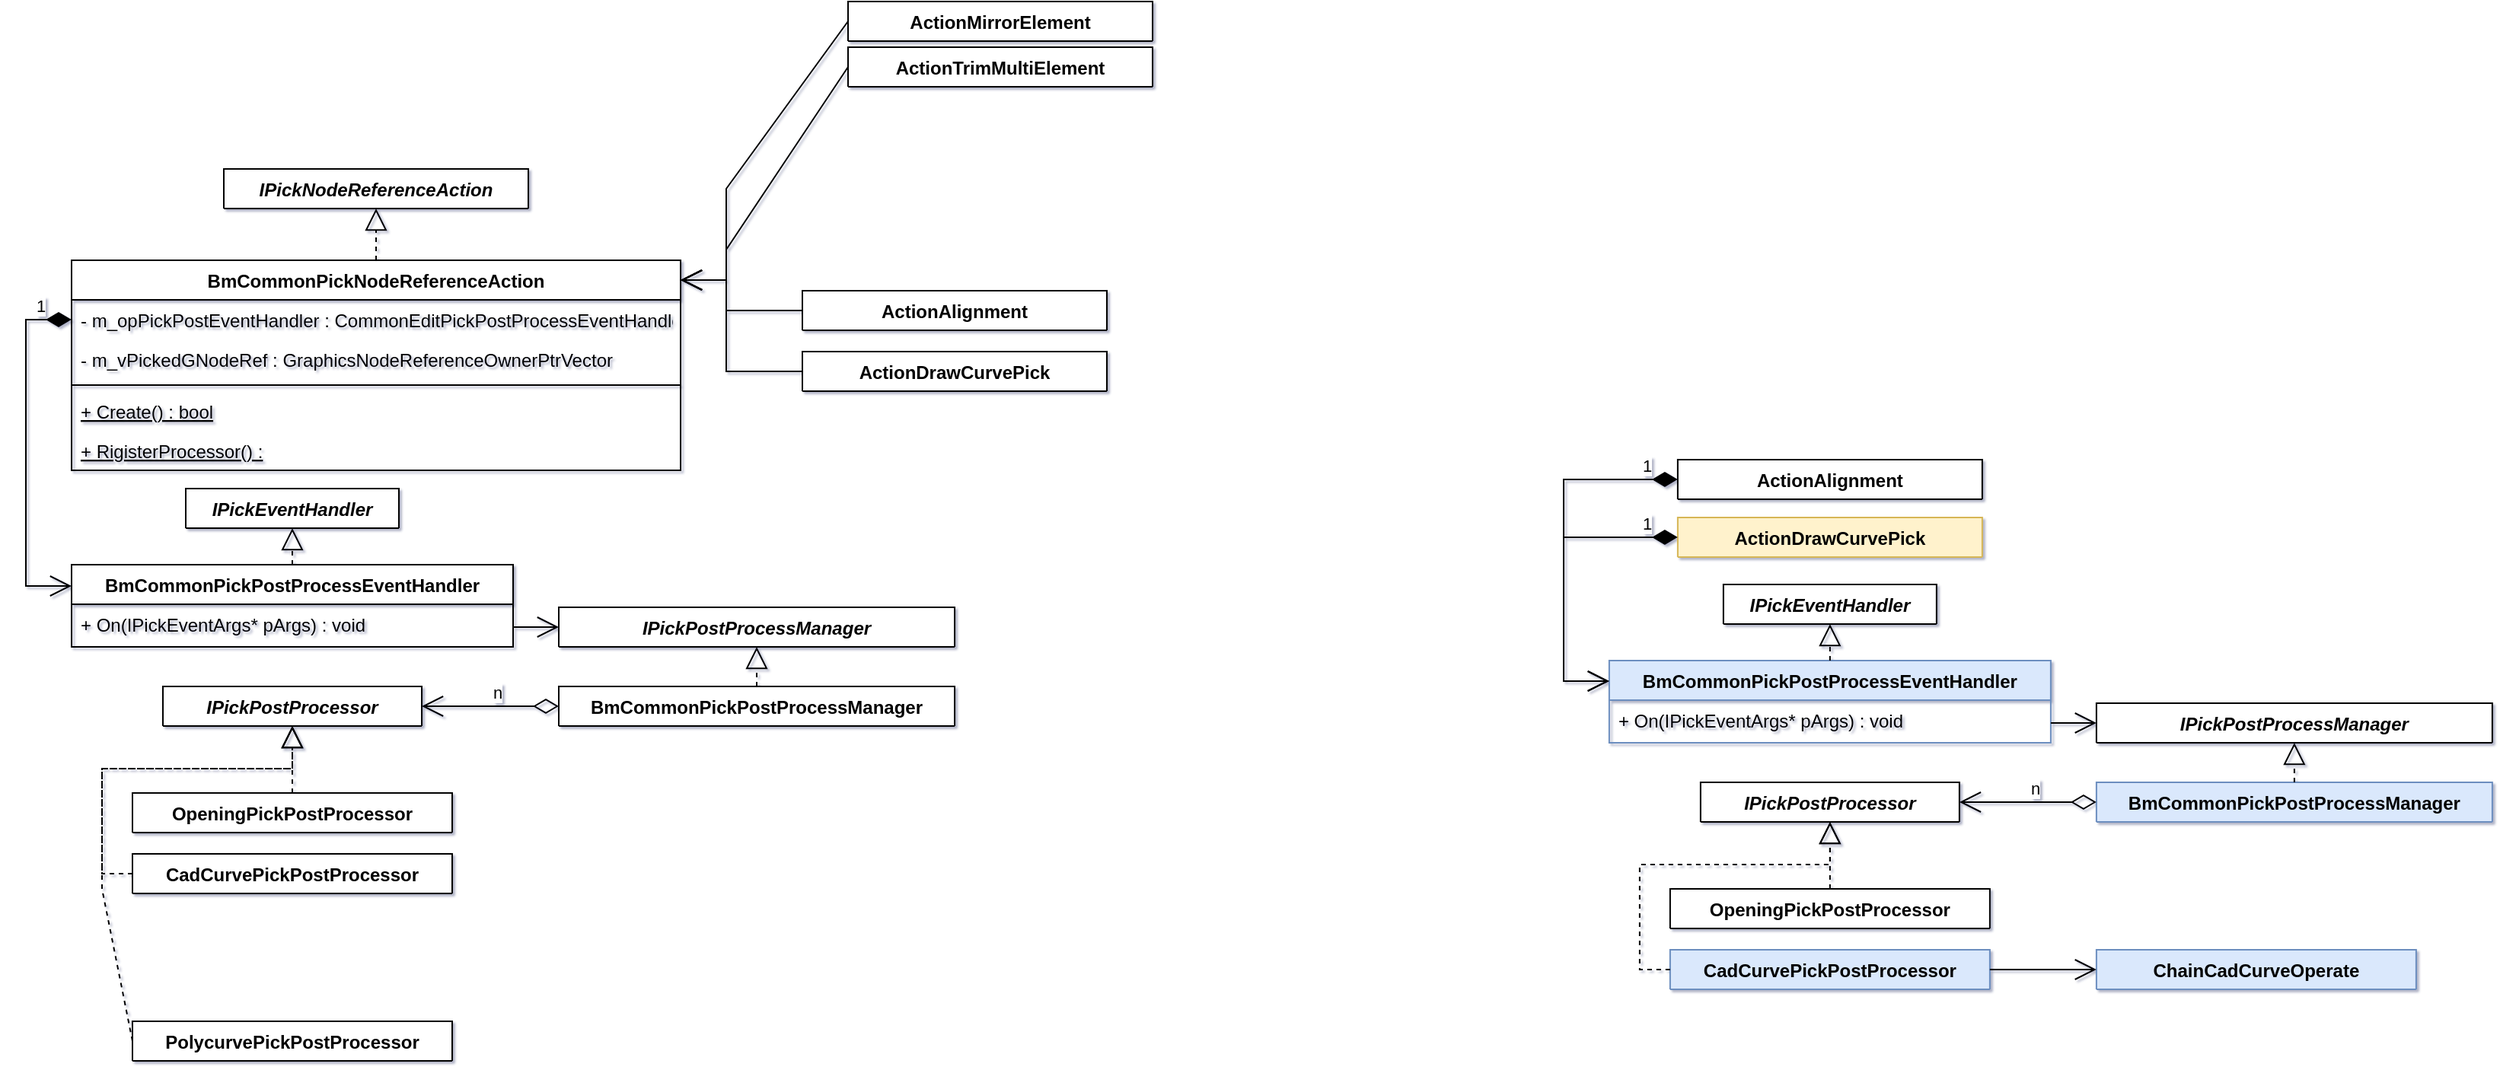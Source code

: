 <mxfile version="15.5.6" type="github" pages="2">
  <diagram id="C5RBs43oDa-KdzZeNtuy" name="Page-1">
    <mxGraphModel dx="981" dy="516" grid="1" gridSize="10" guides="1" tooltips="1" connect="1" arrows="1" fold="1" page="1" pageScale="1" pageWidth="827" pageHeight="1169" background="none" math="0" shadow="1">
      <root>
        <mxCell id="WIyWlLk6GJQsqaUBKTNV-0" />
        <mxCell id="WIyWlLk6GJQsqaUBKTNV-1" parent="WIyWlLk6GJQsqaUBKTNV-0" />
        <mxCell id="zkfFHV4jXpPFQw0GAbJ--0" value="IPickNodeReferenceAction" style="swimlane;fontStyle=3;align=center;verticalAlign=top;childLayout=stackLayout;horizontal=1;startSize=26;horizontalStack=0;resizeParent=1;resizeLast=0;collapsible=1;marginBottom=0;rounded=0;shadow=0;strokeWidth=1;" parent="WIyWlLk6GJQsqaUBKTNV-1" vertex="1" collapsed="1">
          <mxGeometry x="180" y="120" width="200" height="26" as="geometry">
            <mxRectangle x="220" y="120" width="160" height="138" as="alternateBounds" />
          </mxGeometry>
        </mxCell>
        <mxCell id="zkfFHV4jXpPFQw0GAbJ--1" value="Name" style="text;align=left;verticalAlign=top;spacingLeft=4;spacingRight=4;overflow=hidden;rotatable=0;points=[[0,0.5],[1,0.5]];portConstraint=eastwest;" parent="zkfFHV4jXpPFQw0GAbJ--0" vertex="1">
          <mxGeometry y="26" width="200" height="26" as="geometry" />
        </mxCell>
        <mxCell id="zkfFHV4jXpPFQw0GAbJ--4" value="" style="line;html=1;strokeWidth=1;align=left;verticalAlign=middle;spacingTop=-1;spacingLeft=3;spacingRight=3;rotatable=0;labelPosition=right;points=[];portConstraint=eastwest;" parent="zkfFHV4jXpPFQw0GAbJ--0" vertex="1">
          <mxGeometry y="52" width="200" height="8" as="geometry" />
        </mxCell>
        <mxCell id="zkfFHV4jXpPFQw0GAbJ--5" value="Purchase Parking Pass" style="text;align=left;verticalAlign=top;spacingLeft=4;spacingRight=4;overflow=hidden;rotatable=0;points=[[0,0.5],[1,0.5]];portConstraint=eastwest;" parent="zkfFHV4jXpPFQw0GAbJ--0" vertex="1">
          <mxGeometry y="60" width="200" height="26" as="geometry" />
        </mxCell>
        <mxCell id="zkfFHV4jXpPFQw0GAbJ--6" value="BmCommonPickNodeReferenceAction" style="swimlane;fontStyle=1;align=center;verticalAlign=top;childLayout=stackLayout;horizontal=1;startSize=26;horizontalStack=0;resizeParent=1;resizeLast=0;collapsible=1;marginBottom=0;rounded=0;shadow=0;strokeWidth=1;" parent="WIyWlLk6GJQsqaUBKTNV-1" vertex="1">
          <mxGeometry x="80" y="180" width="400" height="138" as="geometry">
            <mxRectangle x="200" y="220" width="200" height="26" as="alternateBounds" />
          </mxGeometry>
        </mxCell>
        <mxCell id="zkfFHV4jXpPFQw0GAbJ--7" value="- m_opPickPostEventHandler : CommonEditPickPostProcessEventHandler" style="text;align=left;verticalAlign=top;spacingLeft=4;spacingRight=4;overflow=hidden;rotatable=0;points=[[0,0.5],[1,0.5]];portConstraint=eastwest;" parent="zkfFHV4jXpPFQw0GAbJ--6" vertex="1">
          <mxGeometry y="26" width="400" height="26" as="geometry" />
        </mxCell>
        <mxCell id="J0oaYAPU_-L1v4bQVUA5-4" value="- m_vPickedGNodeRef : GraphicsNodeReferenceOwnerPtrVector" style="text;align=left;verticalAlign=top;spacingLeft=4;spacingRight=4;overflow=hidden;rotatable=0;points=[[0,0.5],[1,0.5]];portConstraint=eastwest;" vertex="1" parent="zkfFHV4jXpPFQw0GAbJ--6">
          <mxGeometry y="52" width="400" height="26" as="geometry" />
        </mxCell>
        <mxCell id="zkfFHV4jXpPFQw0GAbJ--9" value="" style="line;html=1;strokeWidth=1;align=left;verticalAlign=middle;spacingTop=-1;spacingLeft=3;spacingRight=3;rotatable=0;labelPosition=right;points=[];portConstraint=eastwest;" parent="zkfFHV4jXpPFQw0GAbJ--6" vertex="1">
          <mxGeometry y="78" width="400" height="8" as="geometry" />
        </mxCell>
        <mxCell id="zkfFHV4jXpPFQw0GAbJ--10" value="+ Create() : bool" style="text;align=left;verticalAlign=top;spacingLeft=4;spacingRight=4;overflow=hidden;rotatable=0;points=[[0,0.5],[1,0.5]];portConstraint=eastwest;fontStyle=4" parent="zkfFHV4jXpPFQw0GAbJ--6" vertex="1">
          <mxGeometry y="86" width="400" height="26" as="geometry" />
        </mxCell>
        <mxCell id="Ch3S9O3G6ZBDTfe2Ftq7-0" value="+ RigisterProcessor() : " style="text;align=left;verticalAlign=top;spacingLeft=4;spacingRight=4;overflow=hidden;rotatable=0;points=[[0,0.5],[1,0.5]];portConstraint=eastwest;fontStyle=4" vertex="1" parent="zkfFHV4jXpPFQw0GAbJ--6">
          <mxGeometry y="112" width="400" height="26" as="geometry" />
        </mxCell>
        <mxCell id="zkfFHV4jXpPFQw0GAbJ--13" value="IPickPostProcessor" style="swimlane;fontStyle=3;align=center;verticalAlign=top;childLayout=stackLayout;horizontal=1;startSize=26;horizontalStack=0;resizeParent=1;resizeLast=0;collapsible=1;marginBottom=0;rounded=0;shadow=0;strokeWidth=1;" parent="WIyWlLk6GJQsqaUBKTNV-1" vertex="1" collapsed="1">
          <mxGeometry x="140" y="460" width="170" height="26" as="geometry">
            <mxRectangle x="330" y="360" width="160" height="70" as="alternateBounds" />
          </mxGeometry>
        </mxCell>
        <mxCell id="zkfFHV4jXpPFQw0GAbJ--14" value="Salary" style="text;align=left;verticalAlign=top;spacingLeft=4;spacingRight=4;overflow=hidden;rotatable=0;points=[[0,0.5],[1,0.5]];portConstraint=eastwest;" parent="zkfFHV4jXpPFQw0GAbJ--13" vertex="1">
          <mxGeometry y="26" width="170" height="26" as="geometry" />
        </mxCell>
        <mxCell id="zkfFHV4jXpPFQw0GAbJ--15" value="" style="line;html=1;strokeWidth=1;align=left;verticalAlign=middle;spacingTop=-1;spacingLeft=3;spacingRight=3;rotatable=0;labelPosition=right;points=[];portConstraint=eastwest;" parent="zkfFHV4jXpPFQw0GAbJ--13" vertex="1">
          <mxGeometry y="52" width="170" height="8" as="geometry" />
        </mxCell>
        <mxCell id="zkfFHV4jXpPFQw0GAbJ--17" value="IPickPostProcessManager" style="swimlane;fontStyle=3;align=center;verticalAlign=top;childLayout=stackLayout;horizontal=1;startSize=26;horizontalStack=0;resizeParent=1;resizeLast=0;collapsible=1;marginBottom=0;rounded=0;shadow=0;strokeWidth=1;" parent="WIyWlLk6GJQsqaUBKTNV-1" vertex="1" collapsed="1">
          <mxGeometry x="400" y="408" width="260" height="26" as="geometry">
            <mxRectangle x="570" y="310" width="160" height="216" as="alternateBounds" />
          </mxGeometry>
        </mxCell>
        <mxCell id="zkfFHV4jXpPFQw0GAbJ--18" value="Street" style="text;align=left;verticalAlign=top;spacingLeft=4;spacingRight=4;overflow=hidden;rotatable=0;points=[[0,0.5],[1,0.5]];portConstraint=eastwest;" parent="zkfFHV4jXpPFQw0GAbJ--17" vertex="1">
          <mxGeometry y="26" width="260" height="26" as="geometry" />
        </mxCell>
        <mxCell id="zkfFHV4jXpPFQw0GAbJ--22" value="Country" style="text;align=left;verticalAlign=top;spacingLeft=4;spacingRight=4;overflow=hidden;rotatable=0;points=[[0,0.5],[1,0.5]];portConstraint=eastwest;rounded=0;shadow=0;html=0;" parent="zkfFHV4jXpPFQw0GAbJ--17" vertex="1">
          <mxGeometry y="52" width="260" height="26" as="geometry" />
        </mxCell>
        <mxCell id="zkfFHV4jXpPFQw0GAbJ--23" value="" style="line;html=1;strokeWidth=1;align=left;verticalAlign=middle;spacingTop=-1;spacingLeft=3;spacingRight=3;rotatable=0;labelPosition=right;points=[];portConstraint=eastwest;" parent="zkfFHV4jXpPFQw0GAbJ--17" vertex="1">
          <mxGeometry y="78" width="260" height="8" as="geometry" />
        </mxCell>
        <mxCell id="zkfFHV4jXpPFQw0GAbJ--24" value="Validate" style="text;align=left;verticalAlign=top;spacingLeft=4;spacingRight=4;overflow=hidden;rotatable=0;points=[[0,0.5],[1,0.5]];portConstraint=eastwest;" parent="zkfFHV4jXpPFQw0GAbJ--17" vertex="1">
          <mxGeometry y="86" width="260" height="26" as="geometry" />
        </mxCell>
        <mxCell id="zkfFHV4jXpPFQw0GAbJ--25" value="Output As Label" style="text;align=left;verticalAlign=top;spacingLeft=4;spacingRight=4;overflow=hidden;rotatable=0;points=[[0,0.5],[1,0.5]];portConstraint=eastwest;" parent="zkfFHV4jXpPFQw0GAbJ--17" vertex="1">
          <mxGeometry y="112" width="260" height="26" as="geometry" />
        </mxCell>
        <mxCell id="OOC9lpMJYUZbqOaw8XCj-0" value="" style="endArrow=block;dashed=1;endFill=0;endSize=12;html=1;rounded=0;entryX=0.5;entryY=1;entryDx=0;entryDy=0;exitX=0.5;exitY=0;exitDx=0;exitDy=0;" edge="1" parent="WIyWlLk6GJQsqaUBKTNV-1" source="zkfFHV4jXpPFQw0GAbJ--6" target="zkfFHV4jXpPFQw0GAbJ--0">
          <mxGeometry width="160" relative="1" as="geometry">
            <mxPoint x="70" y="180" as="sourcePoint" />
            <mxPoint x="230" y="180" as="targetPoint" />
          </mxGeometry>
        </mxCell>
        <mxCell id="OOC9lpMJYUZbqOaw8XCj-1" value="IPickEventHandler" style="swimlane;fontStyle=3;align=center;verticalAlign=top;childLayout=stackLayout;horizontal=1;startSize=26;horizontalStack=0;resizeParent=1;resizeParentMax=0;resizeLast=0;collapsible=1;marginBottom=0;" vertex="1" collapsed="1" parent="WIyWlLk6GJQsqaUBKTNV-1">
          <mxGeometry x="155" y="330" width="140" height="26" as="geometry">
            <mxRectangle x="180" y="450" width="160" height="86" as="alternateBounds" />
          </mxGeometry>
        </mxCell>
        <mxCell id="OOC9lpMJYUZbqOaw8XCj-2" value="+ field: type" style="text;strokeColor=none;fillColor=none;align=left;verticalAlign=top;spacingLeft=4;spacingRight=4;overflow=hidden;rotatable=0;points=[[0,0.5],[1,0.5]];portConstraint=eastwest;" vertex="1" parent="OOC9lpMJYUZbqOaw8XCj-1">
          <mxGeometry y="26" width="140" height="26" as="geometry" />
        </mxCell>
        <mxCell id="OOC9lpMJYUZbqOaw8XCj-3" value="" style="line;strokeWidth=1;fillColor=none;align=left;verticalAlign=middle;spacingTop=-1;spacingLeft=3;spacingRight=3;rotatable=0;labelPosition=right;points=[];portConstraint=eastwest;" vertex="1" parent="OOC9lpMJYUZbqOaw8XCj-1">
          <mxGeometry y="52" width="140" height="8" as="geometry" />
        </mxCell>
        <mxCell id="OOC9lpMJYUZbqOaw8XCj-4" value="+ method(type): type" style="text;strokeColor=none;fillColor=none;align=left;verticalAlign=top;spacingLeft=4;spacingRight=4;overflow=hidden;rotatable=0;points=[[0,0.5],[1,0.5]];portConstraint=eastwest;" vertex="1" parent="OOC9lpMJYUZbqOaw8XCj-1">
          <mxGeometry y="60" width="140" height="26" as="geometry" />
        </mxCell>
        <mxCell id="OOC9lpMJYUZbqOaw8XCj-5" value="BmCommonPickPostProcessEventHandler" style="swimlane;fontStyle=1;align=center;verticalAlign=top;childLayout=stackLayout;horizontal=1;startSize=26;horizontalStack=0;resizeParent=1;resizeLast=0;collapsible=1;marginBottom=0;rounded=0;shadow=0;strokeWidth=1;" vertex="1" parent="WIyWlLk6GJQsqaUBKTNV-1">
          <mxGeometry x="80" y="380" width="290" height="54" as="geometry">
            <mxRectangle x="570" y="206" width="290" height="26" as="alternateBounds" />
          </mxGeometry>
        </mxCell>
        <mxCell id="OOC9lpMJYUZbqOaw8XCj-6" value="+ On(IPickEventArgs* pArgs) : void" style="text;align=left;verticalAlign=top;spacingLeft=4;spacingRight=4;overflow=hidden;rotatable=0;points=[[0,0.5],[1,0.5]];portConstraint=eastwest;" vertex="1" parent="OOC9lpMJYUZbqOaw8XCj-5">
          <mxGeometry y="26" width="290" height="26" as="geometry" />
        </mxCell>
        <mxCell id="OOC9lpMJYUZbqOaw8XCj-11" value="" style="endArrow=block;dashed=1;endFill=0;endSize=12;html=1;rounded=0;entryX=0.5;entryY=1;entryDx=0;entryDy=0;exitX=0.5;exitY=0;exitDx=0;exitDy=0;" edge="1" parent="WIyWlLk6GJQsqaUBKTNV-1" source="OOC9lpMJYUZbqOaw8XCj-5" target="OOC9lpMJYUZbqOaw8XCj-1">
          <mxGeometry width="160" relative="1" as="geometry">
            <mxPoint x="1" y="340" as="sourcePoint" />
            <mxPoint x="161" y="340" as="targetPoint" />
          </mxGeometry>
        </mxCell>
        <mxCell id="OOC9lpMJYUZbqOaw8XCj-12" value="OpeningPickPostProcessor" style="swimlane;fontStyle=1;align=center;verticalAlign=top;childLayout=stackLayout;horizontal=1;startSize=26;horizontalStack=0;resizeParent=1;resizeLast=0;collapsible=1;marginBottom=0;rounded=0;shadow=0;strokeWidth=1;" vertex="1" collapsed="1" parent="WIyWlLk6GJQsqaUBKTNV-1">
          <mxGeometry x="120" y="530" width="210" height="26" as="geometry">
            <mxRectangle x="330" y="360" width="160" height="70" as="alternateBounds" />
          </mxGeometry>
        </mxCell>
        <mxCell id="OOC9lpMJYUZbqOaw8XCj-13" value="Salary" style="text;align=left;verticalAlign=top;spacingLeft=4;spacingRight=4;overflow=hidden;rotatable=0;points=[[0,0.5],[1,0.5]];portConstraint=eastwest;" vertex="1" parent="OOC9lpMJYUZbqOaw8XCj-12">
          <mxGeometry y="26" width="210" height="26" as="geometry" />
        </mxCell>
        <mxCell id="OOC9lpMJYUZbqOaw8XCj-14" value="" style="line;html=1;strokeWidth=1;align=left;verticalAlign=middle;spacingTop=-1;spacingLeft=3;spacingRight=3;rotatable=0;labelPosition=right;points=[];portConstraint=eastwest;" vertex="1" parent="OOC9lpMJYUZbqOaw8XCj-12">
          <mxGeometry y="52" width="210" height="8" as="geometry" />
        </mxCell>
        <mxCell id="OOC9lpMJYUZbqOaw8XCj-15" value="PolycurvePickPostProcessor" style="swimlane;fontStyle=1;align=center;verticalAlign=top;childLayout=stackLayout;horizontal=1;startSize=26;horizontalStack=0;resizeParent=1;resizeLast=0;collapsible=1;marginBottom=0;rounded=0;shadow=0;strokeWidth=1;" vertex="1" collapsed="1" parent="WIyWlLk6GJQsqaUBKTNV-1">
          <mxGeometry x="120" y="680" width="210" height="26" as="geometry">
            <mxRectangle x="330" y="360" width="160" height="70" as="alternateBounds" />
          </mxGeometry>
        </mxCell>
        <mxCell id="OOC9lpMJYUZbqOaw8XCj-16" value="Salary" style="text;align=left;verticalAlign=top;spacingLeft=4;spacingRight=4;overflow=hidden;rotatable=0;points=[[0,0.5],[1,0.5]];portConstraint=eastwest;" vertex="1" parent="OOC9lpMJYUZbqOaw8XCj-15">
          <mxGeometry y="26" width="210" height="26" as="geometry" />
        </mxCell>
        <mxCell id="OOC9lpMJYUZbqOaw8XCj-17" value="" style="line;html=1;strokeWidth=1;align=left;verticalAlign=middle;spacingTop=-1;spacingLeft=3;spacingRight=3;rotatable=0;labelPosition=right;points=[];portConstraint=eastwest;" vertex="1" parent="OOC9lpMJYUZbqOaw8XCj-15">
          <mxGeometry y="52" width="210" height="8" as="geometry" />
        </mxCell>
        <mxCell id="OOC9lpMJYUZbqOaw8XCj-18" value="CadCurvePickPostProcessor" style="swimlane;fontStyle=1;align=center;verticalAlign=top;childLayout=stackLayout;horizontal=1;startSize=26;horizontalStack=0;resizeParent=1;resizeLast=0;collapsible=1;marginBottom=0;rounded=0;shadow=0;strokeWidth=1;" vertex="1" collapsed="1" parent="WIyWlLk6GJQsqaUBKTNV-1">
          <mxGeometry x="120" y="570" width="210" height="26" as="geometry">
            <mxRectangle x="330" y="360" width="160" height="70" as="alternateBounds" />
          </mxGeometry>
        </mxCell>
        <mxCell id="OOC9lpMJYUZbqOaw8XCj-19" value="Salary" style="text;align=left;verticalAlign=top;spacingLeft=4;spacingRight=4;overflow=hidden;rotatable=0;points=[[0,0.5],[1,0.5]];portConstraint=eastwest;" vertex="1" parent="OOC9lpMJYUZbqOaw8XCj-18">
          <mxGeometry y="26" width="210" height="26" as="geometry" />
        </mxCell>
        <mxCell id="OOC9lpMJYUZbqOaw8XCj-20" value="" style="line;html=1;strokeWidth=1;align=left;verticalAlign=middle;spacingTop=-1;spacingLeft=3;spacingRight=3;rotatable=0;labelPosition=right;points=[];portConstraint=eastwest;" vertex="1" parent="OOC9lpMJYUZbqOaw8XCj-18">
          <mxGeometry y="52" width="210" height="8" as="geometry" />
        </mxCell>
        <mxCell id="OOC9lpMJYUZbqOaw8XCj-21" value="" style="endArrow=block;dashed=1;endFill=0;endSize=12;html=1;rounded=0;entryX=0.5;entryY=1;entryDx=0;entryDy=0;exitX=0.5;exitY=0;exitDx=0;exitDy=0;" edge="1" parent="WIyWlLk6GJQsqaUBKTNV-1" source="OOC9lpMJYUZbqOaw8XCj-12" target="zkfFHV4jXpPFQw0GAbJ--13">
          <mxGeometry width="160" relative="1" as="geometry">
            <mxPoint x="-40" y="520" as="sourcePoint" />
            <mxPoint x="120" y="520" as="targetPoint" />
          </mxGeometry>
        </mxCell>
        <mxCell id="OOC9lpMJYUZbqOaw8XCj-22" value="" style="endArrow=block;dashed=1;endFill=0;endSize=12;html=1;rounded=0;exitX=0;exitY=0.5;exitDx=0;exitDy=0;entryX=0.5;entryY=1;entryDx=0;entryDy=0;" edge="1" parent="WIyWlLk6GJQsqaUBKTNV-1" source="OOC9lpMJYUZbqOaw8XCj-15" target="zkfFHV4jXpPFQw0GAbJ--13">
          <mxGeometry width="160" relative="1" as="geometry">
            <mxPoint x="-40" y="550" as="sourcePoint" />
            <mxPoint x="120" y="550" as="targetPoint" />
            <Array as="points">
              <mxPoint x="100" y="593" />
              <mxPoint x="100" y="514" />
              <mxPoint x="225" y="514" />
            </Array>
          </mxGeometry>
        </mxCell>
        <mxCell id="OOC9lpMJYUZbqOaw8XCj-23" value="" style="endArrow=block;dashed=1;endFill=0;endSize=12;html=1;rounded=0;entryX=0.5;entryY=1;entryDx=0;entryDy=0;exitX=0;exitY=0.5;exitDx=0;exitDy=0;" edge="1" parent="WIyWlLk6GJQsqaUBKTNV-1" source="OOC9lpMJYUZbqOaw8XCj-18" target="zkfFHV4jXpPFQw0GAbJ--13">
          <mxGeometry width="160" relative="1" as="geometry">
            <mxPoint x="-110" y="530" as="sourcePoint" />
            <mxPoint x="230" y="490" as="targetPoint" />
            <Array as="points">
              <mxPoint x="100" y="583" />
              <mxPoint x="100" y="514" />
              <mxPoint x="225" y="514" />
            </Array>
          </mxGeometry>
        </mxCell>
        <mxCell id="OOC9lpMJYUZbqOaw8XCj-24" value="BmCommonPickPostProcessManager" style="swimlane;fontStyle=1;align=center;verticalAlign=top;childLayout=stackLayout;horizontal=1;startSize=26;horizontalStack=0;resizeParent=1;resizeLast=0;collapsible=1;marginBottom=0;rounded=0;shadow=0;strokeWidth=1;" vertex="1" collapsed="1" parent="WIyWlLk6GJQsqaUBKTNV-1">
          <mxGeometry x="400" y="460" width="260" height="26" as="geometry">
            <mxRectangle x="570" y="310" width="160" height="216" as="alternateBounds" />
          </mxGeometry>
        </mxCell>
        <mxCell id="OOC9lpMJYUZbqOaw8XCj-25" value="Street" style="text;align=left;verticalAlign=top;spacingLeft=4;spacingRight=4;overflow=hidden;rotatable=0;points=[[0,0.5],[1,0.5]];portConstraint=eastwest;" vertex="1" parent="OOC9lpMJYUZbqOaw8XCj-24">
          <mxGeometry y="26" width="260" height="26" as="geometry" />
        </mxCell>
        <mxCell id="OOC9lpMJYUZbqOaw8XCj-26" value="Country" style="text;align=left;verticalAlign=top;spacingLeft=4;spacingRight=4;overflow=hidden;rotatable=0;points=[[0,0.5],[1,0.5]];portConstraint=eastwest;rounded=0;shadow=0;html=0;" vertex="1" parent="OOC9lpMJYUZbqOaw8XCj-24">
          <mxGeometry y="52" width="260" height="26" as="geometry" />
        </mxCell>
        <mxCell id="OOC9lpMJYUZbqOaw8XCj-27" value="" style="line;html=1;strokeWidth=1;align=left;verticalAlign=middle;spacingTop=-1;spacingLeft=3;spacingRight=3;rotatable=0;labelPosition=right;points=[];portConstraint=eastwest;" vertex="1" parent="OOC9lpMJYUZbqOaw8XCj-24">
          <mxGeometry y="78" width="260" height="8" as="geometry" />
        </mxCell>
        <mxCell id="OOC9lpMJYUZbqOaw8XCj-28" value="Validate" style="text;align=left;verticalAlign=top;spacingLeft=4;spacingRight=4;overflow=hidden;rotatable=0;points=[[0,0.5],[1,0.5]];portConstraint=eastwest;" vertex="1" parent="OOC9lpMJYUZbqOaw8XCj-24">
          <mxGeometry y="86" width="260" height="26" as="geometry" />
        </mxCell>
        <mxCell id="OOC9lpMJYUZbqOaw8XCj-29" value="Output As Label" style="text;align=left;verticalAlign=top;spacingLeft=4;spacingRight=4;overflow=hidden;rotatable=0;points=[[0,0.5],[1,0.5]];portConstraint=eastwest;" vertex="1" parent="OOC9lpMJYUZbqOaw8XCj-24">
          <mxGeometry y="112" width="260" height="26" as="geometry" />
        </mxCell>
        <mxCell id="OOC9lpMJYUZbqOaw8XCj-31" value="" style="endArrow=block;dashed=1;endFill=0;endSize=12;html=1;rounded=0;entryX=0.5;entryY=1;entryDx=0;entryDy=0;exitX=0.5;exitY=0;exitDx=0;exitDy=0;" edge="1" parent="WIyWlLk6GJQsqaUBKTNV-1" source="OOC9lpMJYUZbqOaw8XCj-24" target="zkfFHV4jXpPFQw0GAbJ--17">
          <mxGeometry width="160" relative="1" as="geometry">
            <mxPoint x="480" y="550" as="sourcePoint" />
            <mxPoint x="640" y="550" as="targetPoint" />
          </mxGeometry>
        </mxCell>
        <mxCell id="OOC9lpMJYUZbqOaw8XCj-33" value="" style="endArrow=open;endFill=1;endSize=12;html=1;rounded=0;entryX=0;entryY=0.5;entryDx=0;entryDy=0;" edge="1" parent="WIyWlLk6GJQsqaUBKTNV-1" target="zkfFHV4jXpPFQw0GAbJ--17">
          <mxGeometry width="160" relative="1" as="geometry">
            <mxPoint x="370" y="421" as="sourcePoint" />
            <mxPoint x="260" y="454" as="targetPoint" />
          </mxGeometry>
        </mxCell>
        <mxCell id="OOC9lpMJYUZbqOaw8XCj-36" value="n" style="endArrow=open;html=1;endSize=12;startArrow=diamondThin;startSize=14;startFill=0;edgeStyle=orthogonalEdgeStyle;align=left;verticalAlign=bottom;rounded=0;entryX=1;entryY=0.5;entryDx=0;entryDy=0;exitX=0;exitY=0.5;exitDx=0;exitDy=0;" edge="1" parent="WIyWlLk6GJQsqaUBKTNV-1" source="OOC9lpMJYUZbqOaw8XCj-24" target="zkfFHV4jXpPFQw0GAbJ--13">
          <mxGeometry relative="1" as="geometry">
            <mxPoint x="390" y="524" as="sourcePoint" />
            <mxPoint x="590" y="534" as="targetPoint" />
            <mxPoint as="offset" />
          </mxGeometry>
        </mxCell>
        <mxCell id="OOC9lpMJYUZbqOaw8XCj-37" value="1" style="endArrow=open;html=1;endSize=12;startArrow=diamondThin;startSize=14;startFill=1;edgeStyle=orthogonalEdgeStyle;align=left;verticalAlign=bottom;rounded=0;exitX=0;exitY=0.5;exitDx=0;exitDy=0;entryX=0;entryY=0.25;entryDx=0;entryDy=0;" edge="1" parent="WIyWlLk6GJQsqaUBKTNV-1" source="zkfFHV4jXpPFQw0GAbJ--7" target="OOC9lpMJYUZbqOaw8XCj-5">
          <mxGeometry x="-0.789" relative="1" as="geometry">
            <mxPoint x="390" y="300" as="sourcePoint" />
            <mxPoint x="20" y="380" as="targetPoint" />
            <Array as="points">
              <mxPoint x="50" y="219" />
              <mxPoint x="50" y="394" />
              <mxPoint x="80" y="394" />
            </Array>
            <mxPoint as="offset" />
          </mxGeometry>
        </mxCell>
        <mxCell id="J0oaYAPU_-L1v4bQVUA5-5" value="ActionMirrorElement" style="swimlane;fontStyle=1;align=center;verticalAlign=top;childLayout=stackLayout;horizontal=1;startSize=26;horizontalStack=0;resizeParent=1;resizeLast=0;collapsible=1;marginBottom=0;rounded=0;shadow=0;strokeWidth=1;" vertex="1" collapsed="1" parent="WIyWlLk6GJQsqaUBKTNV-1">
          <mxGeometry x="590" y="10" width="200" height="26" as="geometry">
            <mxRectangle x="560" y="120" width="160" height="90" as="alternateBounds" />
          </mxGeometry>
        </mxCell>
        <mxCell id="J0oaYAPU_-L1v4bQVUA5-6" value="Name" style="text;align=left;verticalAlign=top;spacingLeft=4;spacingRight=4;overflow=hidden;rotatable=0;points=[[0,0.5],[1,0.5]];portConstraint=eastwest;" vertex="1" parent="J0oaYAPU_-L1v4bQVUA5-5">
          <mxGeometry y="26" width="200" height="26" as="geometry" />
        </mxCell>
        <mxCell id="J0oaYAPU_-L1v4bQVUA5-7" value="" style="line;html=1;strokeWidth=1;align=left;verticalAlign=middle;spacingTop=-1;spacingLeft=3;spacingRight=3;rotatable=0;labelPosition=right;points=[];portConstraint=eastwest;" vertex="1" parent="J0oaYAPU_-L1v4bQVUA5-5">
          <mxGeometry y="52" width="200" height="8" as="geometry" />
        </mxCell>
        <mxCell id="J0oaYAPU_-L1v4bQVUA5-8" value="Purchase Parking Pass" style="text;align=left;verticalAlign=top;spacingLeft=4;spacingRight=4;overflow=hidden;rotatable=0;points=[[0,0.5],[1,0.5]];portConstraint=eastwest;" vertex="1" parent="J0oaYAPU_-L1v4bQVUA5-5">
          <mxGeometry y="60" width="200" height="26" as="geometry" />
        </mxCell>
        <mxCell id="J0oaYAPU_-L1v4bQVUA5-9" value="ActionTrimMultiElement" style="swimlane;fontStyle=1;align=center;verticalAlign=top;childLayout=stackLayout;horizontal=1;startSize=26;horizontalStack=0;resizeParent=1;resizeLast=0;collapsible=1;marginBottom=0;rounded=0;shadow=0;strokeWidth=1;" vertex="1" collapsed="1" parent="WIyWlLk6GJQsqaUBKTNV-1">
          <mxGeometry x="590" y="40" width="200" height="26" as="geometry">
            <mxRectangle x="560" y="120" width="160" height="90" as="alternateBounds" />
          </mxGeometry>
        </mxCell>
        <mxCell id="J0oaYAPU_-L1v4bQVUA5-10" value="Name" style="text;align=left;verticalAlign=top;spacingLeft=4;spacingRight=4;overflow=hidden;rotatable=0;points=[[0,0.5],[1,0.5]];portConstraint=eastwest;" vertex="1" parent="J0oaYAPU_-L1v4bQVUA5-9">
          <mxGeometry y="26" width="200" height="26" as="geometry" />
        </mxCell>
        <mxCell id="J0oaYAPU_-L1v4bQVUA5-11" value="" style="line;html=1;strokeWidth=1;align=left;verticalAlign=middle;spacingTop=-1;spacingLeft=3;spacingRight=3;rotatable=0;labelPosition=right;points=[];portConstraint=eastwest;" vertex="1" parent="J0oaYAPU_-L1v4bQVUA5-9">
          <mxGeometry y="52" width="200" height="8" as="geometry" />
        </mxCell>
        <mxCell id="J0oaYAPU_-L1v4bQVUA5-12" value="Purchase Parking Pass" style="text;align=left;verticalAlign=top;spacingLeft=4;spacingRight=4;overflow=hidden;rotatable=0;points=[[0,0.5],[1,0.5]];portConstraint=eastwest;" vertex="1" parent="J0oaYAPU_-L1v4bQVUA5-9">
          <mxGeometry y="60" width="200" height="26" as="geometry" />
        </mxCell>
        <mxCell id="J0oaYAPU_-L1v4bQVUA5-13" value="ActionDrawCurvePick" style="swimlane;fontStyle=1;align=center;verticalAlign=top;childLayout=stackLayout;horizontal=1;startSize=26;horizontalStack=0;resizeParent=1;resizeLast=0;collapsible=1;marginBottom=0;rounded=0;shadow=0;strokeWidth=1;" vertex="1" collapsed="1" parent="WIyWlLk6GJQsqaUBKTNV-1">
          <mxGeometry x="560" y="240" width="200" height="26" as="geometry">
            <mxRectangle x="560" y="120" width="160" height="90" as="alternateBounds" />
          </mxGeometry>
        </mxCell>
        <mxCell id="J0oaYAPU_-L1v4bQVUA5-14" value="Name" style="text;align=left;verticalAlign=top;spacingLeft=4;spacingRight=4;overflow=hidden;rotatable=0;points=[[0,0.5],[1,0.5]];portConstraint=eastwest;" vertex="1" parent="J0oaYAPU_-L1v4bQVUA5-13">
          <mxGeometry y="26" width="200" height="26" as="geometry" />
        </mxCell>
        <mxCell id="J0oaYAPU_-L1v4bQVUA5-15" value="" style="line;html=1;strokeWidth=1;align=left;verticalAlign=middle;spacingTop=-1;spacingLeft=3;spacingRight=3;rotatable=0;labelPosition=right;points=[];portConstraint=eastwest;" vertex="1" parent="J0oaYAPU_-L1v4bQVUA5-13">
          <mxGeometry y="52" width="200" height="8" as="geometry" />
        </mxCell>
        <mxCell id="J0oaYAPU_-L1v4bQVUA5-16" value="Purchase Parking Pass" style="text;align=left;verticalAlign=top;spacingLeft=4;spacingRight=4;overflow=hidden;rotatable=0;points=[[0,0.5],[1,0.5]];portConstraint=eastwest;" vertex="1" parent="J0oaYAPU_-L1v4bQVUA5-13">
          <mxGeometry y="60" width="200" height="26" as="geometry" />
        </mxCell>
        <mxCell id="J0oaYAPU_-L1v4bQVUA5-17" value="ActionAlignment" style="swimlane;fontStyle=1;align=center;verticalAlign=top;childLayout=stackLayout;horizontal=1;startSize=26;horizontalStack=0;resizeParent=1;resizeLast=0;collapsible=1;marginBottom=0;rounded=0;shadow=0;strokeWidth=1;" vertex="1" collapsed="1" parent="WIyWlLk6GJQsqaUBKTNV-1">
          <mxGeometry x="560" y="200" width="200" height="26" as="geometry">
            <mxRectangle x="560" y="120" width="160" height="90" as="alternateBounds" />
          </mxGeometry>
        </mxCell>
        <mxCell id="J0oaYAPU_-L1v4bQVUA5-18" value="Name" style="text;align=left;verticalAlign=top;spacingLeft=4;spacingRight=4;overflow=hidden;rotatable=0;points=[[0,0.5],[1,0.5]];portConstraint=eastwest;" vertex="1" parent="J0oaYAPU_-L1v4bQVUA5-17">
          <mxGeometry y="26" width="200" height="26" as="geometry" />
        </mxCell>
        <mxCell id="J0oaYAPU_-L1v4bQVUA5-19" value="" style="line;html=1;strokeWidth=1;align=left;verticalAlign=middle;spacingTop=-1;spacingLeft=3;spacingRight=3;rotatable=0;labelPosition=right;points=[];portConstraint=eastwest;" vertex="1" parent="J0oaYAPU_-L1v4bQVUA5-17">
          <mxGeometry y="52" width="200" height="8" as="geometry" />
        </mxCell>
        <mxCell id="J0oaYAPU_-L1v4bQVUA5-20" value="Purchase Parking Pass" style="text;align=left;verticalAlign=top;spacingLeft=4;spacingRight=4;overflow=hidden;rotatable=0;points=[[0,0.5],[1,0.5]];portConstraint=eastwest;" vertex="1" parent="J0oaYAPU_-L1v4bQVUA5-17">
          <mxGeometry y="60" width="200" height="26" as="geometry" />
        </mxCell>
        <mxCell id="J0oaYAPU_-L1v4bQVUA5-21" value="" style="endArrow=open;endFill=1;endSize=12;html=1;rounded=0;exitX=0;exitY=0.5;exitDx=0;exitDy=0;" edge="1" parent="WIyWlLk6GJQsqaUBKTNV-1" source="J0oaYAPU_-L1v4bQVUA5-17">
          <mxGeometry width="160" relative="1" as="geometry">
            <mxPoint x="450" y="80" as="sourcePoint" />
            <mxPoint x="480" y="193" as="targetPoint" />
            <Array as="points">
              <mxPoint x="510" y="213" />
              <mxPoint x="510" y="193" />
            </Array>
          </mxGeometry>
        </mxCell>
        <mxCell id="J0oaYAPU_-L1v4bQVUA5-22" value="" style="endArrow=open;endFill=1;endSize=12;html=1;rounded=0;exitX=0;exitY=0.5;exitDx=0;exitDy=0;" edge="1" parent="WIyWlLk6GJQsqaUBKTNV-1" source="J0oaYAPU_-L1v4bQVUA5-9">
          <mxGeometry width="160" relative="1" as="geometry">
            <mxPoint x="560" y="133" as="sourcePoint" />
            <mxPoint x="480" y="193" as="targetPoint" />
            <Array as="points">
              <mxPoint x="510" y="173" />
              <mxPoint x="510" y="193" />
            </Array>
          </mxGeometry>
        </mxCell>
        <mxCell id="J0oaYAPU_-L1v4bQVUA5-23" value="" style="endArrow=open;endFill=1;endSize=12;html=1;rounded=0;exitX=0;exitY=0.5;exitDx=0;exitDy=0;" edge="1" parent="WIyWlLk6GJQsqaUBKTNV-1" source="J0oaYAPU_-L1v4bQVUA5-5">
          <mxGeometry width="160" relative="1" as="geometry">
            <mxPoint x="450" y="80" as="sourcePoint" />
            <mxPoint x="480" y="193" as="targetPoint" />
            <Array as="points">
              <mxPoint x="510" y="133" />
              <mxPoint x="510" y="193" />
            </Array>
          </mxGeometry>
        </mxCell>
        <mxCell id="J0oaYAPU_-L1v4bQVUA5-24" value="" style="endArrow=open;endFill=1;endSize=12;html=1;rounded=0;exitX=0;exitY=0.5;exitDx=0;exitDy=0;" edge="1" parent="WIyWlLk6GJQsqaUBKTNV-1" source="J0oaYAPU_-L1v4bQVUA5-13">
          <mxGeometry width="160" relative="1" as="geometry">
            <mxPoint x="450" y="80" as="sourcePoint" />
            <mxPoint x="480" y="193" as="targetPoint" />
            <Array as="points">
              <mxPoint x="510" y="253" />
              <mxPoint x="510" y="193" />
            </Array>
          </mxGeometry>
        </mxCell>
        <mxCell id="icjPGRQjOjk6tpm4ZDXu-10" value="IPickPostProcessor" style="swimlane;fontStyle=3;align=center;verticalAlign=top;childLayout=stackLayout;horizontal=1;startSize=26;horizontalStack=0;resizeParent=1;resizeLast=0;collapsible=1;marginBottom=0;rounded=0;shadow=0;strokeWidth=1;" vertex="1" collapsed="1" parent="WIyWlLk6GJQsqaUBKTNV-1">
          <mxGeometry x="1149.94" y="523" width="170" height="26" as="geometry">
            <mxRectangle x="330" y="360" width="160" height="70" as="alternateBounds" />
          </mxGeometry>
        </mxCell>
        <mxCell id="icjPGRQjOjk6tpm4ZDXu-11" value="Salary" style="text;align=left;verticalAlign=top;spacingLeft=4;spacingRight=4;overflow=hidden;rotatable=0;points=[[0,0.5],[1,0.5]];portConstraint=eastwest;" vertex="1" parent="icjPGRQjOjk6tpm4ZDXu-10">
          <mxGeometry y="26" width="170" height="26" as="geometry" />
        </mxCell>
        <mxCell id="icjPGRQjOjk6tpm4ZDXu-12" value="" style="line;html=1;strokeWidth=1;align=left;verticalAlign=middle;spacingTop=-1;spacingLeft=3;spacingRight=3;rotatable=0;labelPosition=right;points=[];portConstraint=eastwest;" vertex="1" parent="icjPGRQjOjk6tpm4ZDXu-10">
          <mxGeometry y="52" width="170" height="8" as="geometry" />
        </mxCell>
        <mxCell id="icjPGRQjOjk6tpm4ZDXu-13" value="IPickPostProcessManager" style="swimlane;fontStyle=3;align=center;verticalAlign=top;childLayout=stackLayout;horizontal=1;startSize=26;horizontalStack=0;resizeParent=1;resizeLast=0;collapsible=1;marginBottom=0;rounded=0;shadow=0;strokeWidth=1;" vertex="1" collapsed="1" parent="WIyWlLk6GJQsqaUBKTNV-1">
          <mxGeometry x="1409.94" y="471" width="260" height="26" as="geometry">
            <mxRectangle x="570" y="310" width="160" height="216" as="alternateBounds" />
          </mxGeometry>
        </mxCell>
        <mxCell id="icjPGRQjOjk6tpm4ZDXu-14" value="Street" style="text;align=left;verticalAlign=top;spacingLeft=4;spacingRight=4;overflow=hidden;rotatable=0;points=[[0,0.5],[1,0.5]];portConstraint=eastwest;" vertex="1" parent="icjPGRQjOjk6tpm4ZDXu-13">
          <mxGeometry y="26" width="260" height="26" as="geometry" />
        </mxCell>
        <mxCell id="icjPGRQjOjk6tpm4ZDXu-15" value="Country" style="text;align=left;verticalAlign=top;spacingLeft=4;spacingRight=4;overflow=hidden;rotatable=0;points=[[0,0.5],[1,0.5]];portConstraint=eastwest;rounded=0;shadow=0;html=0;" vertex="1" parent="icjPGRQjOjk6tpm4ZDXu-13">
          <mxGeometry y="52" width="260" height="26" as="geometry" />
        </mxCell>
        <mxCell id="icjPGRQjOjk6tpm4ZDXu-16" value="" style="line;html=1;strokeWidth=1;align=left;verticalAlign=middle;spacingTop=-1;spacingLeft=3;spacingRight=3;rotatable=0;labelPosition=right;points=[];portConstraint=eastwest;" vertex="1" parent="icjPGRQjOjk6tpm4ZDXu-13">
          <mxGeometry y="78" width="260" height="8" as="geometry" />
        </mxCell>
        <mxCell id="icjPGRQjOjk6tpm4ZDXu-17" value="Validate" style="text;align=left;verticalAlign=top;spacingLeft=4;spacingRight=4;overflow=hidden;rotatable=0;points=[[0,0.5],[1,0.5]];portConstraint=eastwest;" vertex="1" parent="icjPGRQjOjk6tpm4ZDXu-13">
          <mxGeometry y="86" width="260" height="26" as="geometry" />
        </mxCell>
        <mxCell id="icjPGRQjOjk6tpm4ZDXu-18" value="Output As Label" style="text;align=left;verticalAlign=top;spacingLeft=4;spacingRight=4;overflow=hidden;rotatable=0;points=[[0,0.5],[1,0.5]];portConstraint=eastwest;" vertex="1" parent="icjPGRQjOjk6tpm4ZDXu-13">
          <mxGeometry y="112" width="260" height="26" as="geometry" />
        </mxCell>
        <mxCell id="icjPGRQjOjk6tpm4ZDXu-20" value="IPickEventHandler" style="swimlane;fontStyle=3;align=center;verticalAlign=top;childLayout=stackLayout;horizontal=1;startSize=26;horizontalStack=0;resizeParent=1;resizeParentMax=0;resizeLast=0;collapsible=1;marginBottom=0;" vertex="1" collapsed="1" parent="WIyWlLk6GJQsqaUBKTNV-1">
          <mxGeometry x="1164.94" y="393" width="140" height="26" as="geometry">
            <mxRectangle x="180" y="450" width="160" height="86" as="alternateBounds" />
          </mxGeometry>
        </mxCell>
        <mxCell id="icjPGRQjOjk6tpm4ZDXu-21" value="+ field: type" style="text;strokeColor=none;fillColor=none;align=left;verticalAlign=top;spacingLeft=4;spacingRight=4;overflow=hidden;rotatable=0;points=[[0,0.5],[1,0.5]];portConstraint=eastwest;" vertex="1" parent="icjPGRQjOjk6tpm4ZDXu-20">
          <mxGeometry y="26" width="140" height="26" as="geometry" />
        </mxCell>
        <mxCell id="icjPGRQjOjk6tpm4ZDXu-22" value="" style="line;strokeWidth=1;fillColor=none;align=left;verticalAlign=middle;spacingTop=-1;spacingLeft=3;spacingRight=3;rotatable=0;labelPosition=right;points=[];portConstraint=eastwest;" vertex="1" parent="icjPGRQjOjk6tpm4ZDXu-20">
          <mxGeometry y="52" width="140" height="8" as="geometry" />
        </mxCell>
        <mxCell id="icjPGRQjOjk6tpm4ZDXu-23" value="+ method(type): type" style="text;strokeColor=none;fillColor=none;align=left;verticalAlign=top;spacingLeft=4;spacingRight=4;overflow=hidden;rotatable=0;points=[[0,0.5],[1,0.5]];portConstraint=eastwest;" vertex="1" parent="icjPGRQjOjk6tpm4ZDXu-20">
          <mxGeometry y="60" width="140" height="26" as="geometry" />
        </mxCell>
        <mxCell id="icjPGRQjOjk6tpm4ZDXu-24" value="BmCommonPickPostProcessEventHandler" style="swimlane;fontStyle=1;align=center;verticalAlign=top;childLayout=stackLayout;horizontal=1;startSize=26;horizontalStack=0;resizeParent=1;resizeLast=0;collapsible=1;marginBottom=0;rounded=0;shadow=0;strokeWidth=1;fillColor=#dae8fc;strokeColor=#6c8ebf;" vertex="1" parent="WIyWlLk6GJQsqaUBKTNV-1">
          <mxGeometry x="1089.94" y="443" width="290" height="54" as="geometry">
            <mxRectangle x="570" y="206" width="290" height="26" as="alternateBounds" />
          </mxGeometry>
        </mxCell>
        <mxCell id="icjPGRQjOjk6tpm4ZDXu-25" value="+ On(IPickEventArgs* pArgs) : void" style="text;align=left;verticalAlign=top;spacingLeft=4;spacingRight=4;overflow=hidden;rotatable=0;points=[[0,0.5],[1,0.5]];portConstraint=eastwest;" vertex="1" parent="icjPGRQjOjk6tpm4ZDXu-24">
          <mxGeometry y="26" width="290" height="26" as="geometry" />
        </mxCell>
        <mxCell id="icjPGRQjOjk6tpm4ZDXu-26" value="" style="endArrow=block;dashed=1;endFill=0;endSize=12;html=1;rounded=0;entryX=0.5;entryY=1;entryDx=0;entryDy=0;exitX=0.5;exitY=0;exitDx=0;exitDy=0;" edge="1" parent="WIyWlLk6GJQsqaUBKTNV-1" source="icjPGRQjOjk6tpm4ZDXu-24" target="icjPGRQjOjk6tpm4ZDXu-20">
          <mxGeometry width="160" relative="1" as="geometry">
            <mxPoint x="1010.94" y="403" as="sourcePoint" />
            <mxPoint x="1170.94" y="403" as="targetPoint" />
          </mxGeometry>
        </mxCell>
        <mxCell id="icjPGRQjOjk6tpm4ZDXu-27" value="OpeningPickPostProcessor" style="swimlane;fontStyle=1;align=center;verticalAlign=top;childLayout=stackLayout;horizontal=1;startSize=26;horizontalStack=0;resizeParent=1;resizeLast=0;collapsible=1;marginBottom=0;rounded=0;shadow=0;strokeWidth=1;" vertex="1" collapsed="1" parent="WIyWlLk6GJQsqaUBKTNV-1">
          <mxGeometry x="1129.94" y="593" width="210" height="26" as="geometry">
            <mxRectangle x="330" y="360" width="160" height="70" as="alternateBounds" />
          </mxGeometry>
        </mxCell>
        <mxCell id="icjPGRQjOjk6tpm4ZDXu-28" value="Salary" style="text;align=left;verticalAlign=top;spacingLeft=4;spacingRight=4;overflow=hidden;rotatable=0;points=[[0,0.5],[1,0.5]];portConstraint=eastwest;" vertex="1" parent="icjPGRQjOjk6tpm4ZDXu-27">
          <mxGeometry y="26" width="210" height="26" as="geometry" />
        </mxCell>
        <mxCell id="icjPGRQjOjk6tpm4ZDXu-29" value="" style="line;html=1;strokeWidth=1;align=left;verticalAlign=middle;spacingTop=-1;spacingLeft=3;spacingRight=3;rotatable=0;labelPosition=right;points=[];portConstraint=eastwest;" vertex="1" parent="icjPGRQjOjk6tpm4ZDXu-27">
          <mxGeometry y="52" width="210" height="8" as="geometry" />
        </mxCell>
        <mxCell id="icjPGRQjOjk6tpm4ZDXu-30" value="CadCurvePickPostProcessor" style="swimlane;fontStyle=1;align=center;verticalAlign=top;childLayout=stackLayout;horizontal=1;startSize=26;horizontalStack=0;resizeParent=1;resizeLast=0;collapsible=1;marginBottom=0;rounded=0;shadow=0;strokeWidth=1;fillColor=#dae8fc;strokeColor=#6c8ebf;" vertex="1" collapsed="1" parent="WIyWlLk6GJQsqaUBKTNV-1">
          <mxGeometry x="1129.94" y="633" width="210" height="26" as="geometry">
            <mxRectangle x="330" y="360" width="160" height="70" as="alternateBounds" />
          </mxGeometry>
        </mxCell>
        <mxCell id="icjPGRQjOjk6tpm4ZDXu-31" value="Salary" style="text;align=left;verticalAlign=top;spacingLeft=4;spacingRight=4;overflow=hidden;rotatable=0;points=[[0,0.5],[1,0.5]];portConstraint=eastwest;" vertex="1" parent="icjPGRQjOjk6tpm4ZDXu-30">
          <mxGeometry y="26" width="210" height="26" as="geometry" />
        </mxCell>
        <mxCell id="icjPGRQjOjk6tpm4ZDXu-32" value="" style="line;html=1;strokeWidth=1;align=left;verticalAlign=middle;spacingTop=-1;spacingLeft=3;spacingRight=3;rotatable=0;labelPosition=right;points=[];portConstraint=eastwest;" vertex="1" parent="icjPGRQjOjk6tpm4ZDXu-30">
          <mxGeometry y="52" width="210" height="8" as="geometry" />
        </mxCell>
        <mxCell id="icjPGRQjOjk6tpm4ZDXu-33" value="" style="endArrow=block;dashed=1;endFill=0;endSize=12;html=1;rounded=0;entryX=0.5;entryY=1;entryDx=0;entryDy=0;exitX=0.5;exitY=0;exitDx=0;exitDy=0;" edge="1" parent="WIyWlLk6GJQsqaUBKTNV-1" source="icjPGRQjOjk6tpm4ZDXu-27" target="icjPGRQjOjk6tpm4ZDXu-10">
          <mxGeometry width="160" relative="1" as="geometry">
            <mxPoint x="969.94" y="583" as="sourcePoint" />
            <mxPoint x="1129.94" y="583" as="targetPoint" />
          </mxGeometry>
        </mxCell>
        <mxCell id="icjPGRQjOjk6tpm4ZDXu-34" value="" style="endArrow=block;dashed=1;endFill=0;endSize=12;html=1;rounded=0;entryX=0.5;entryY=1;entryDx=0;entryDy=0;exitX=0;exitY=0.5;exitDx=0;exitDy=0;" edge="1" parent="WIyWlLk6GJQsqaUBKTNV-1" source="icjPGRQjOjk6tpm4ZDXu-30" target="icjPGRQjOjk6tpm4ZDXu-10">
          <mxGeometry width="160" relative="1" as="geometry">
            <mxPoint x="899.94" y="593" as="sourcePoint" />
            <mxPoint x="1239.94" y="553" as="targetPoint" />
            <Array as="points">
              <mxPoint x="1109.94" y="646" />
              <mxPoint x="1109.94" y="577" />
              <mxPoint x="1234.94" y="577" />
            </Array>
          </mxGeometry>
        </mxCell>
        <mxCell id="icjPGRQjOjk6tpm4ZDXu-35" value="BmCommonPickPostProcessManager" style="swimlane;fontStyle=1;align=center;verticalAlign=top;childLayout=stackLayout;horizontal=1;startSize=26;horizontalStack=0;resizeParent=1;resizeLast=0;collapsible=1;marginBottom=0;rounded=0;shadow=0;strokeWidth=1;fillColor=#dae8fc;strokeColor=#6c8ebf;" vertex="1" collapsed="1" parent="WIyWlLk6GJQsqaUBKTNV-1">
          <mxGeometry x="1409.94" y="523" width="260" height="26" as="geometry">
            <mxRectangle x="570" y="310" width="160" height="216" as="alternateBounds" />
          </mxGeometry>
        </mxCell>
        <mxCell id="icjPGRQjOjk6tpm4ZDXu-36" value="Street" style="text;align=left;verticalAlign=top;spacingLeft=4;spacingRight=4;overflow=hidden;rotatable=0;points=[[0,0.5],[1,0.5]];portConstraint=eastwest;" vertex="1" parent="icjPGRQjOjk6tpm4ZDXu-35">
          <mxGeometry y="26" width="260" height="26" as="geometry" />
        </mxCell>
        <mxCell id="icjPGRQjOjk6tpm4ZDXu-37" value="Country" style="text;align=left;verticalAlign=top;spacingLeft=4;spacingRight=4;overflow=hidden;rotatable=0;points=[[0,0.5],[1,0.5]];portConstraint=eastwest;rounded=0;shadow=0;html=0;" vertex="1" parent="icjPGRQjOjk6tpm4ZDXu-35">
          <mxGeometry y="52" width="260" height="26" as="geometry" />
        </mxCell>
        <mxCell id="icjPGRQjOjk6tpm4ZDXu-38" value="" style="line;html=1;strokeWidth=1;align=left;verticalAlign=middle;spacingTop=-1;spacingLeft=3;spacingRight=3;rotatable=0;labelPosition=right;points=[];portConstraint=eastwest;" vertex="1" parent="icjPGRQjOjk6tpm4ZDXu-35">
          <mxGeometry y="78" width="260" height="8" as="geometry" />
        </mxCell>
        <mxCell id="icjPGRQjOjk6tpm4ZDXu-39" value="Validate" style="text;align=left;verticalAlign=top;spacingLeft=4;spacingRight=4;overflow=hidden;rotatable=0;points=[[0,0.5],[1,0.5]];portConstraint=eastwest;" vertex="1" parent="icjPGRQjOjk6tpm4ZDXu-35">
          <mxGeometry y="86" width="260" height="26" as="geometry" />
        </mxCell>
        <mxCell id="icjPGRQjOjk6tpm4ZDXu-40" value="Output As Label" style="text;align=left;verticalAlign=top;spacingLeft=4;spacingRight=4;overflow=hidden;rotatable=0;points=[[0,0.5],[1,0.5]];portConstraint=eastwest;" vertex="1" parent="icjPGRQjOjk6tpm4ZDXu-35">
          <mxGeometry y="112" width="260" height="26" as="geometry" />
        </mxCell>
        <mxCell id="icjPGRQjOjk6tpm4ZDXu-41" value="" style="endArrow=block;dashed=1;endFill=0;endSize=12;html=1;rounded=0;entryX=0.5;entryY=1;entryDx=0;entryDy=0;exitX=0.5;exitY=0;exitDx=0;exitDy=0;" edge="1" parent="WIyWlLk6GJQsqaUBKTNV-1" source="icjPGRQjOjk6tpm4ZDXu-35" target="icjPGRQjOjk6tpm4ZDXu-13">
          <mxGeometry width="160" relative="1" as="geometry">
            <mxPoint x="1489.94" y="613" as="sourcePoint" />
            <mxPoint x="1649.94" y="613" as="targetPoint" />
          </mxGeometry>
        </mxCell>
        <mxCell id="icjPGRQjOjk6tpm4ZDXu-42" value="" style="endArrow=open;endFill=1;endSize=12;html=1;rounded=0;entryX=0;entryY=0.5;entryDx=0;entryDy=0;" edge="1" parent="WIyWlLk6GJQsqaUBKTNV-1" target="icjPGRQjOjk6tpm4ZDXu-13">
          <mxGeometry width="160" relative="1" as="geometry">
            <mxPoint x="1379.94" y="484" as="sourcePoint" />
            <mxPoint x="1269.94" y="517" as="targetPoint" />
          </mxGeometry>
        </mxCell>
        <mxCell id="icjPGRQjOjk6tpm4ZDXu-43" value="n" style="endArrow=open;html=1;endSize=12;startArrow=diamondThin;startSize=14;startFill=0;edgeStyle=orthogonalEdgeStyle;align=left;verticalAlign=bottom;rounded=0;entryX=1;entryY=0.5;entryDx=0;entryDy=0;exitX=0;exitY=0.5;exitDx=0;exitDy=0;" edge="1" parent="WIyWlLk6GJQsqaUBKTNV-1" source="icjPGRQjOjk6tpm4ZDXu-35" target="icjPGRQjOjk6tpm4ZDXu-10">
          <mxGeometry relative="1" as="geometry">
            <mxPoint x="1399.94" y="587" as="sourcePoint" />
            <mxPoint x="1599.94" y="597" as="targetPoint" />
            <mxPoint as="offset" />
          </mxGeometry>
        </mxCell>
        <mxCell id="icjPGRQjOjk6tpm4ZDXu-44" value="1" style="endArrow=open;html=1;endSize=12;startArrow=diamondThin;startSize=14;startFill=1;edgeStyle=orthogonalEdgeStyle;align=left;verticalAlign=bottom;rounded=0;entryX=0;entryY=0.25;entryDx=0;entryDy=0;exitX=0;exitY=0.5;exitDx=0;exitDy=0;" edge="1" parent="WIyWlLk6GJQsqaUBKTNV-1" source="icjPGRQjOjk6tpm4ZDXu-49" target="icjPGRQjOjk6tpm4ZDXu-24">
          <mxGeometry x="-0.79" relative="1" as="geometry">
            <mxPoint x="1060" y="320" as="sourcePoint" />
            <mxPoint x="1029.94" y="443" as="targetPoint" />
            <Array as="points">
              <mxPoint x="1060" y="324" />
              <mxPoint x="1060" y="456" />
            </Array>
            <mxPoint as="offset" />
          </mxGeometry>
        </mxCell>
        <mxCell id="icjPGRQjOjk6tpm4ZDXu-45" value="ActionDrawCurvePick" style="swimlane;fontStyle=1;align=center;verticalAlign=top;childLayout=stackLayout;horizontal=1;startSize=26;horizontalStack=0;resizeParent=1;resizeLast=0;collapsible=1;marginBottom=0;rounded=0;shadow=0;strokeWidth=1;fillColor=#fff2cc;strokeColor=#d6b656;" vertex="1" collapsed="1" parent="WIyWlLk6GJQsqaUBKTNV-1">
          <mxGeometry x="1134.94" y="349" width="200" height="26" as="geometry">
            <mxRectangle x="560" y="120" width="160" height="90" as="alternateBounds" />
          </mxGeometry>
        </mxCell>
        <mxCell id="icjPGRQjOjk6tpm4ZDXu-46" value="Name" style="text;align=left;verticalAlign=top;spacingLeft=4;spacingRight=4;overflow=hidden;rotatable=0;points=[[0,0.5],[1,0.5]];portConstraint=eastwest;" vertex="1" parent="icjPGRQjOjk6tpm4ZDXu-45">
          <mxGeometry y="26" width="200" height="26" as="geometry" />
        </mxCell>
        <mxCell id="icjPGRQjOjk6tpm4ZDXu-47" value="" style="line;html=1;strokeWidth=1;align=left;verticalAlign=middle;spacingTop=-1;spacingLeft=3;spacingRight=3;rotatable=0;labelPosition=right;points=[];portConstraint=eastwest;" vertex="1" parent="icjPGRQjOjk6tpm4ZDXu-45">
          <mxGeometry y="52" width="200" height="8" as="geometry" />
        </mxCell>
        <mxCell id="icjPGRQjOjk6tpm4ZDXu-48" value="Purchase Parking Pass" style="text;align=left;verticalAlign=top;spacingLeft=4;spacingRight=4;overflow=hidden;rotatable=0;points=[[0,0.5],[1,0.5]];portConstraint=eastwest;" vertex="1" parent="icjPGRQjOjk6tpm4ZDXu-45">
          <mxGeometry y="60" width="200" height="26" as="geometry" />
        </mxCell>
        <mxCell id="icjPGRQjOjk6tpm4ZDXu-49" value="ActionAlignment" style="swimlane;fontStyle=1;align=center;verticalAlign=top;childLayout=stackLayout;horizontal=1;startSize=26;horizontalStack=0;resizeParent=1;resizeLast=0;collapsible=1;marginBottom=0;rounded=0;shadow=0;strokeWidth=1;" vertex="1" collapsed="1" parent="WIyWlLk6GJQsqaUBKTNV-1">
          <mxGeometry x="1134.94" y="311" width="200" height="26" as="geometry">
            <mxRectangle x="560" y="120" width="160" height="90" as="alternateBounds" />
          </mxGeometry>
        </mxCell>
        <mxCell id="icjPGRQjOjk6tpm4ZDXu-50" value="Name" style="text;align=left;verticalAlign=top;spacingLeft=4;spacingRight=4;overflow=hidden;rotatable=0;points=[[0,0.5],[1,0.5]];portConstraint=eastwest;" vertex="1" parent="icjPGRQjOjk6tpm4ZDXu-49">
          <mxGeometry y="26" width="200" height="26" as="geometry" />
        </mxCell>
        <mxCell id="icjPGRQjOjk6tpm4ZDXu-51" value="" style="line;html=1;strokeWidth=1;align=left;verticalAlign=middle;spacingTop=-1;spacingLeft=3;spacingRight=3;rotatable=0;labelPosition=right;points=[];portConstraint=eastwest;" vertex="1" parent="icjPGRQjOjk6tpm4ZDXu-49">
          <mxGeometry y="52" width="200" height="8" as="geometry" />
        </mxCell>
        <mxCell id="icjPGRQjOjk6tpm4ZDXu-52" value="Purchase Parking Pass" style="text;align=left;verticalAlign=top;spacingLeft=4;spacingRight=4;overflow=hidden;rotatable=0;points=[[0,0.5],[1,0.5]];portConstraint=eastwest;" vertex="1" parent="icjPGRQjOjk6tpm4ZDXu-49">
          <mxGeometry y="60" width="200" height="26" as="geometry" />
        </mxCell>
        <mxCell id="icjPGRQjOjk6tpm4ZDXu-55" value="1" style="endArrow=open;html=1;endSize=12;startArrow=diamondThin;startSize=14;startFill=1;edgeStyle=orthogonalEdgeStyle;align=left;verticalAlign=bottom;rounded=0;entryX=0;entryY=0.25;entryDx=0;entryDy=0;exitX=0;exitY=0.5;exitDx=0;exitDy=0;" edge="1" parent="WIyWlLk6GJQsqaUBKTNV-1" source="icjPGRQjOjk6tpm4ZDXu-45" target="icjPGRQjOjk6tpm4ZDXu-24">
          <mxGeometry x="-0.75" relative="1" as="geometry">
            <mxPoint x="1060" y="320" as="sourcePoint" />
            <mxPoint x="1090" y="460" as="targetPoint" />
            <Array as="points">
              <mxPoint x="1060" y="362" />
              <mxPoint x="1060" y="456" />
            </Array>
            <mxPoint as="offset" />
          </mxGeometry>
        </mxCell>
        <mxCell id="icjPGRQjOjk6tpm4ZDXu-56" value="ChainCadCurveOperate" style="swimlane;fontStyle=1;align=center;verticalAlign=top;childLayout=stackLayout;horizontal=1;startSize=26;horizontalStack=0;resizeParent=1;resizeLast=0;collapsible=1;marginBottom=0;rounded=0;shadow=0;strokeWidth=1;fillColor=#dae8fc;strokeColor=#6c8ebf;" vertex="1" collapsed="1" parent="WIyWlLk6GJQsqaUBKTNV-1">
          <mxGeometry x="1409.94" y="633" width="210" height="26" as="geometry">
            <mxRectangle x="1409.94" y="633" width="260.06" height="70" as="alternateBounds" />
          </mxGeometry>
        </mxCell>
        <mxCell id="icjPGRQjOjk6tpm4ZDXu-57" value="Salary" style="text;align=left;verticalAlign=top;spacingLeft=4;spacingRight=4;overflow=hidden;rotatable=0;points=[[0,0.5],[1,0.5]];portConstraint=eastwest;" vertex="1" parent="icjPGRQjOjk6tpm4ZDXu-56">
          <mxGeometry y="26" width="210" height="26" as="geometry" />
        </mxCell>
        <mxCell id="icjPGRQjOjk6tpm4ZDXu-58" value="" style="line;html=1;strokeWidth=1;align=left;verticalAlign=middle;spacingTop=-1;spacingLeft=3;spacingRight=3;rotatable=0;labelPosition=right;points=[];portConstraint=eastwest;" vertex="1" parent="icjPGRQjOjk6tpm4ZDXu-56">
          <mxGeometry y="52" width="210" height="8" as="geometry" />
        </mxCell>
        <mxCell id="icjPGRQjOjk6tpm4ZDXu-59" value="" style="endArrow=open;endFill=1;endSize=12;html=1;rounded=0;exitX=1;exitY=0.5;exitDx=0;exitDy=0;entryX=0;entryY=0.5;entryDx=0;entryDy=0;" edge="1" parent="WIyWlLk6GJQsqaUBKTNV-1" source="icjPGRQjOjk6tpm4ZDXu-30" target="icjPGRQjOjk6tpm4ZDXu-56">
          <mxGeometry width="160" relative="1" as="geometry">
            <mxPoint x="1200" y="680" as="sourcePoint" />
            <mxPoint x="1360" y="660" as="targetPoint" />
          </mxGeometry>
        </mxCell>
      </root>
    </mxGraphModel>
  </diagram>
  <diagram id="dLtSB1IRBkr97bLhCCUL" name="Page-2">
    <mxGraphModel dx="2031" dy="1069" grid="1" gridSize="10" guides="1" tooltips="1" connect="1" arrows="1" fold="1" page="1" pageScale="1" pageWidth="827" pageHeight="1169" math="0" shadow="0">
      <root>
        <mxCell id="0_LXd3zXh57d5PQR54Dv-0" />
        <mxCell id="0_LXd3zXh57d5PQR54Dv-1" parent="0_LXd3zXh57d5PQR54Dv-0" />
        <mxCell id="D6H5FU00CzbuNYimZ6kx-1" value="" style="edgeStyle=orthogonalEdgeStyle;rounded=0;orthogonalLoop=1;jettySize=auto;html=1;" edge="1" parent="0_LXd3zXh57d5PQR54Dv-1" source="vUnv-Rx415G4xqLDOpbj-0" target="D6H5FU00CzbuNYimZ6kx-0">
          <mxGeometry relative="1" as="geometry" />
        </mxCell>
        <mxCell id="vUnv-Rx415G4xqLDOpbj-0" value="ActionDrawCurvePick 内开启 拾取Action" style="rounded=1;whiteSpace=wrap;html=1;" vertex="1" parent="0_LXd3zXh57d5PQR54Dv-1">
          <mxGeometry x="330" y="510" width="210" height="60" as="geometry" />
        </mxCell>
        <mxCell id="D6H5FU00CzbuNYimZ6kx-3" value="" style="edgeStyle=orthogonalEdgeStyle;rounded=0;orthogonalLoop=1;jettySize=auto;html=1;" edge="1" parent="0_LXd3zXh57d5PQR54Dv-1" source="D6H5FU00CzbuNYimZ6kx-0" target="D6H5FU00CzbuNYimZ6kx-2">
          <mxGeometry relative="1" as="geometry" />
        </mxCell>
        <mxCell id="D6H5FU00CzbuNYimZ6kx-0" value="hover到cad线，进入pickposteventhandle" style="whiteSpace=wrap;html=1;rounded=1;" vertex="1" parent="0_LXd3zXh57d5PQR54Dv-1">
          <mxGeometry x="330" y="650" width="210" height="60" as="geometry" />
        </mxCell>
        <mxCell id="D6H5FU00CzbuNYimZ6kx-5" value="" style="edgeStyle=orthogonalEdgeStyle;rounded=0;orthogonalLoop=1;jettySize=auto;html=1;" edge="1" parent="0_LXd3zXh57d5PQR54Dv-1" source="D6H5FU00CzbuNYimZ6kx-2" target="D6H5FU00CzbuNYimZ6kx-4">
          <mxGeometry relative="1" as="geometry" />
        </mxCell>
        <mxCell id="D6H5FU00CzbuNYimZ6kx-2" value="通过CAD线的GNodeRef，拿到CADElement，拿到所有的CAD线和拾取到的CAD线" style="whiteSpace=wrap;html=1;rounded=1;" vertex="1" parent="0_LXd3zXh57d5PQR54Dv-1">
          <mxGeometry x="320" y="790" width="230" height="70" as="geometry" />
        </mxCell>
        <mxCell id="D6H5FU00CzbuNYimZ6kx-7" value="" style="edgeStyle=orthogonalEdgeStyle;rounded=0;orthogonalLoop=1;jettySize=auto;html=1;" edge="1" parent="0_LXd3zXh57d5PQR54Dv-1" source="D6H5FU00CzbuNYimZ6kx-4" target="D6H5FU00CzbuNYimZ6kx-6">
          <mxGeometry relative="1" as="geometry" />
        </mxCell>
        <mxCell id="D6H5FU00CzbuNYimZ6kx-4" value="从所有的CAD线里面筛选同颜色、同图层的CAD线" style="whiteSpace=wrap;html=1;rounded=1;" vertex="1" parent="0_LXd3zXh57d5PQR54Dv-1">
          <mxGeometry x="320" y="945" width="230" height="60" as="geometry" />
        </mxCell>
        <mxCell id="D6H5FU00CzbuNYimZ6kx-9" value="" style="edgeStyle=orthogonalEdgeStyle;rounded=0;orthogonalLoop=1;jettySize=auto;html=1;" edge="1" parent="0_LXd3zXh57d5PQR54Dv-1" source="D6H5FU00CzbuNYimZ6kx-6" target="D6H5FU00CzbuNYimZ6kx-8">
          <mxGeometry relative="1" as="geometry" />
        </mxCell>
        <mxCell id="fgb4fVBcGbOOFZxr0xIn-1" value="" style="edgeStyle=orthogonalEdgeStyle;rounded=0;orthogonalLoop=1;jettySize=auto;html=1;" edge="1" parent="0_LXd3zXh57d5PQR54Dv-1" source="D6H5FU00CzbuNYimZ6kx-6" target="fgb4fVBcGbOOFZxr0xIn-0">
          <mxGeometry relative="1" as="geometry" />
        </mxCell>
        <mxCell id="D6H5FU00CzbuNYimZ6kx-6" value="给过滤后的CAD线建立连接关系" style="whiteSpace=wrap;html=1;rounded=1;" vertex="1" parent="0_LXd3zXh57d5PQR54Dv-1">
          <mxGeometry x="375" y="1085" width="120" height="60" as="geometry" />
        </mxCell>
        <mxCell id="D6H5FU00CzbuNYimZ6kx-11" value="" style="edgeStyle=orthogonalEdgeStyle;rounded=0;orthogonalLoop=1;jettySize=auto;html=1;" edge="1" parent="0_LXd3zXh57d5PQR54Dv-1" source="D6H5FU00CzbuNYimZ6kx-8" target="D6H5FU00CzbuNYimZ6kx-10">
          <mxGeometry relative="1" as="geometry" />
        </mxCell>
        <mxCell id="D6H5FU00CzbuNYimZ6kx-8" value="&lt;div&gt;DFS遍历所有的CAD线，查找到环和非环的所有路径（包含被拾取到的CAD线）&lt;/div&gt;&lt;div&gt;为了提高性能，随DFS递归深度和结果的数目加以控制&lt;br&gt;&lt;/div&gt;" style="whiteSpace=wrap;html=1;rounded=1;align=center;" vertex="1" parent="0_LXd3zXh57d5PQR54Dv-1">
          <mxGeometry x="320" y="1225" width="230" height="85" as="geometry" />
        </mxCell>
        <mxCell id="D6H5FU00CzbuNYimZ6kx-13" value="" style="edgeStyle=orthogonalEdgeStyle;rounded=0;orthogonalLoop=1;jettySize=auto;html=1;" edge="1" parent="0_LXd3zXh57d5PQR54Dv-1" source="D6H5FU00CzbuNYimZ6kx-10" target="D6H5FU00CzbuNYimZ6kx-12">
          <mxGeometry relative="1" as="geometry" />
        </mxCell>
        <mxCell id="D6H5FU00CzbuNYimZ6kx-10" value="&lt;div&gt;路径去重&lt;br&gt;&lt;/div&gt;&lt;div&gt;把指定数目的封闭路径按照面积降序&lt;/div&gt;&lt;div&gt;把指定数目的开放路径按照长度降序&lt;/div&gt;" style="whiteSpace=wrap;html=1;rounded=1;" vertex="1" parent="0_LXd3zXh57d5PQR54Dv-1">
          <mxGeometry x="320" y="1402.5" width="230" height="60" as="geometry" />
        </mxCell>
        <mxCell id="D6H5FU00CzbuNYimZ6kx-12" value="用开放路径和封闭路径的GNode创建GNodeRef，加入拾取候选集" style="whiteSpace=wrap;html=1;rounded=1;" vertex="1" parent="0_LXd3zXh57d5PQR54Dv-1">
          <mxGeometry x="330" y="1542.5" width="210" height="60" as="geometry" />
        </mxCell>
        <mxCell id="D6H5FU00CzbuNYimZ6kx-16" value="" style="edgeStyle=orthogonalEdgeStyle;rounded=0;orthogonalLoop=1;jettySize=auto;html=1;" edge="1" parent="0_LXd3zXh57d5PQR54Dv-1" source="D6H5FU00CzbuNYimZ6kx-14" target="D6H5FU00CzbuNYimZ6kx-15">
          <mxGeometry relative="1" as="geometry" />
        </mxCell>
        <mxCell id="D6H5FU00CzbuNYimZ6kx-14" value="点击鼠标后 ActionDrawCurvePick::OnCurvePickFinished" style="rounded=1;whiteSpace=wrap;html=1;" vertex="1" parent="0_LXd3zXh57d5PQR54Dv-1">
          <mxGeometry x="920" y="790" width="280" height="60" as="geometry" />
        </mxCell>
        <mxCell id="D6H5FU00CzbuNYimZ6kx-18" value="" style="edgeStyle=orthogonalEdgeStyle;rounded=0;orthogonalLoop=1;jettySize=auto;html=1;" edge="1" parent="0_LXd3zXh57d5PQR54Dv-1" source="D6H5FU00CzbuNYimZ6kx-15" target="D6H5FU00CzbuNYimZ6kx-17">
          <mxGeometry relative="1" as="geometry" />
        </mxCell>
        <mxCell id="D6H5FU00CzbuNYimZ6kx-15" value="获取拾取到的GNodeRef的vector" style="whiteSpace=wrap;html=1;rounded=1;" vertex="1" parent="0_LXd3zXh57d5PQR54Dv-1">
          <mxGeometry x="1000" y="930" width="120" height="60" as="geometry" />
        </mxCell>
        <mxCell id="D6H5FU00CzbuNYimZ6kx-20" value="" style="edgeStyle=orthogonalEdgeStyle;rounded=0;orthogonalLoop=1;jettySize=auto;html=1;" edge="1" parent="0_LXd3zXh57d5PQR54Dv-1" source="D6H5FU00CzbuNYimZ6kx-17" target="D6H5FU00CzbuNYimZ6kx-19">
          <mxGeometry relative="1" as="geometry" />
        </mxCell>
        <mxCell id="D6H5FU00CzbuNYimZ6kx-17" value="vector size大于1，则证明需要创建多条模型线" style="whiteSpace=wrap;html=1;rounded=1;" vertex="1" parent="0_LXd3zXh57d5PQR54Dv-1">
          <mxGeometry x="1000" y="1070" width="120" height="60" as="geometry" />
        </mxCell>
        <mxCell id="D6H5FU00CzbuNYimZ6kx-19" value="创建多条模型线" style="whiteSpace=wrap;html=1;rounded=1;" vertex="1" parent="0_LXd3zXh57d5PQR54Dv-1">
          <mxGeometry x="1000" y="1210" width="120" height="60" as="geometry" />
        </mxCell>
        <mxCell id="fgb4fVBcGbOOFZxr0xIn-0" value="&lt;div&gt;连接关系是指：&lt;/div&gt;&lt;div&gt;两条CAD线有且仅有一个端点距离小于30mm&lt;br&gt;&lt;/div&gt;" style="shape=hexagon;perimeter=hexagonPerimeter2;whiteSpace=wrap;html=1;fixedSize=1;rounded=1;" vertex="1" parent="0_LXd3zXh57d5PQR54Dv-1">
          <mxGeometry x="575" y="1075" width="315" height="80" as="geometry" />
        </mxCell>
      </root>
    </mxGraphModel>
  </diagram>
</mxfile>
